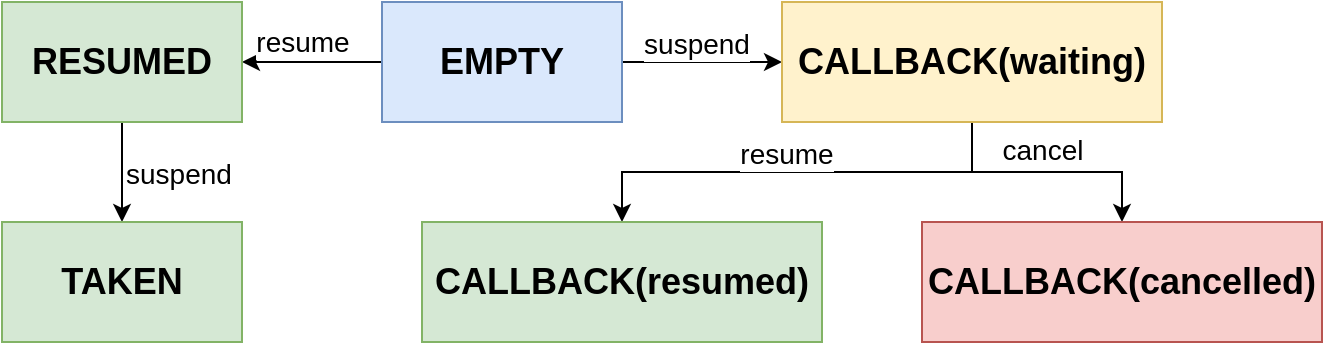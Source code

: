 <mxfile version="22.1.21" type="device">
  <diagram name="Page-1" id="t2hG8WztHcQz6JhaCs58">
    <mxGraphModel dx="1114" dy="596" grid="1" gridSize="10" guides="1" tooltips="1" connect="1" arrows="1" fold="1" page="1" pageScale="1" pageWidth="850" pageHeight="1100" math="0" shadow="0">
      <root>
        <mxCell id="0" />
        <mxCell id="1" parent="0" />
        <mxCell id="XnPvESz1ggUDk7gX7ELK-7" style="edgeStyle=orthogonalEdgeStyle;rounded=0;orthogonalLoop=1;jettySize=auto;html=1;exitX=0;exitY=0.5;exitDx=0;exitDy=0;entryX=1;entryY=0.5;entryDx=0;entryDy=0;labelPosition=center;verticalLabelPosition=top;align=center;verticalAlign=bottom;fontSize=14;" edge="1" parent="1" source="XnPvESz1ggUDk7gX7ELK-1" target="XnPvESz1ggUDk7gX7ELK-2">
          <mxGeometry relative="1" as="geometry" />
        </mxCell>
        <mxCell id="XnPvESz1ggUDk7gX7ELK-15" value="resume" style="edgeLabel;html=1;align=center;verticalAlign=bottom;resizable=0;points=[];fontSize=14;labelPosition=center;verticalLabelPosition=top;" vertex="1" connectable="0" parent="XnPvESz1ggUDk7gX7ELK-7">
          <mxGeometry x="0.339" y="-2" relative="1" as="geometry">
            <mxPoint x="7" y="2" as="offset" />
          </mxGeometry>
        </mxCell>
        <mxCell id="XnPvESz1ggUDk7gX7ELK-9" style="edgeStyle=orthogonalEdgeStyle;rounded=0;orthogonalLoop=1;jettySize=auto;html=1;exitX=1;exitY=0.5;exitDx=0;exitDy=0;entryX=0;entryY=0.5;entryDx=0;entryDy=0;labelPosition=center;verticalLabelPosition=top;align=center;verticalAlign=bottom;fontSize=14;" edge="1" parent="1" source="XnPvESz1ggUDk7gX7ELK-1" target="XnPvESz1ggUDk7gX7ELK-4">
          <mxGeometry relative="1" as="geometry" />
        </mxCell>
        <mxCell id="XnPvESz1ggUDk7gX7ELK-14" value="suspend" style="edgeLabel;html=1;align=center;verticalAlign=bottom;resizable=0;points=[];fontSize=14;labelPosition=center;verticalLabelPosition=top;" vertex="1" connectable="0" parent="XnPvESz1ggUDk7gX7ELK-9">
          <mxGeometry x="-0.071" y="-1" relative="1" as="geometry">
            <mxPoint as="offset" />
          </mxGeometry>
        </mxCell>
        <mxCell id="XnPvESz1ggUDk7gX7ELK-1" value="&lt;font style=&quot;font-size: 18px;&quot;&gt;EMPTY&lt;/font&gt;" style="rounded=0;whiteSpace=wrap;html=1;fontStyle=1;fontSize=18;fillColor=#dae8fc;strokeColor=#6c8ebf;" vertex="1" parent="1">
          <mxGeometry x="330" y="70" width="120" height="60" as="geometry" />
        </mxCell>
        <mxCell id="XnPvESz1ggUDk7gX7ELK-8" style="edgeStyle=orthogonalEdgeStyle;rounded=0;orthogonalLoop=1;jettySize=auto;html=1;exitX=0.5;exitY=1;exitDx=0;exitDy=0;entryX=0.5;entryY=0;entryDx=0;entryDy=0;labelPosition=center;verticalLabelPosition=top;align=center;verticalAlign=bottom;fontSize=14;" edge="1" parent="1" source="XnPvESz1ggUDk7gX7ELK-2" target="XnPvESz1ggUDk7gX7ELK-3">
          <mxGeometry relative="1" as="geometry" />
        </mxCell>
        <mxCell id="XnPvESz1ggUDk7gX7ELK-16" value="suspend" style="edgeLabel;html=1;align=left;verticalAlign=middle;resizable=0;points=[];fontSize=14;labelPosition=right;verticalLabelPosition=middle;" vertex="1" connectable="0" parent="XnPvESz1ggUDk7gX7ELK-8">
          <mxGeometry x="0.029" relative="1" as="geometry">
            <mxPoint as="offset" />
          </mxGeometry>
        </mxCell>
        <mxCell id="XnPvESz1ggUDk7gX7ELK-2" value="RESUMED" style="rounded=0;whiteSpace=wrap;html=1;fontStyle=1;fontSize=18;fillColor=#d5e8d4;strokeColor=#82b366;" vertex="1" parent="1">
          <mxGeometry x="140" y="70" width="120" height="60" as="geometry" />
        </mxCell>
        <mxCell id="XnPvESz1ggUDk7gX7ELK-3" value="TAKEN" style="rounded=0;whiteSpace=wrap;html=1;fontStyle=1;fontSize=18;fillColor=#d5e8d4;strokeColor=#82b366;" vertex="1" parent="1">
          <mxGeometry x="140" y="180" width="120" height="60" as="geometry" />
        </mxCell>
        <mxCell id="XnPvESz1ggUDk7gX7ELK-10" style="edgeStyle=orthogonalEdgeStyle;rounded=0;orthogonalLoop=1;jettySize=auto;html=1;exitX=0.5;exitY=1;exitDx=0;exitDy=0;entryX=0.5;entryY=0;entryDx=0;entryDy=0;labelPosition=center;verticalLabelPosition=top;align=center;verticalAlign=bottom;fontSize=14;" edge="1" parent="1" source="XnPvESz1ggUDk7gX7ELK-4" target="XnPvESz1ggUDk7gX7ELK-6">
          <mxGeometry relative="1" as="geometry" />
        </mxCell>
        <mxCell id="XnPvESz1ggUDk7gX7ELK-13" value="cancel" style="edgeLabel;html=1;align=center;verticalAlign=bottom;resizable=0;points=[];fontSize=14;labelPosition=center;verticalLabelPosition=top;" vertex="1" connectable="0" parent="XnPvESz1ggUDk7gX7ELK-10">
          <mxGeometry x="-0.04" y="1" relative="1" as="geometry">
            <mxPoint as="offset" />
          </mxGeometry>
        </mxCell>
        <mxCell id="XnPvESz1ggUDk7gX7ELK-11" style="edgeStyle=orthogonalEdgeStyle;rounded=0;orthogonalLoop=1;jettySize=auto;html=1;exitX=0.5;exitY=1;exitDx=0;exitDy=0;entryX=0.5;entryY=0;entryDx=0;entryDy=0;labelPosition=center;verticalLabelPosition=top;align=center;verticalAlign=bottom;fontSize=14;" edge="1" parent="1" source="XnPvESz1ggUDk7gX7ELK-4" target="XnPvESz1ggUDk7gX7ELK-5">
          <mxGeometry relative="1" as="geometry" />
        </mxCell>
        <mxCell id="XnPvESz1ggUDk7gX7ELK-12" value="resume" style="edgeLabel;html=1;align=center;verticalAlign=bottom;resizable=0;points=[];labelPosition=center;verticalLabelPosition=top;fontSize=14;" vertex="1" connectable="0" parent="XnPvESz1ggUDk7gX7ELK-11">
          <mxGeometry x="0.051" y="1" relative="1" as="geometry">
            <mxPoint as="offset" />
          </mxGeometry>
        </mxCell>
        <mxCell id="XnPvESz1ggUDk7gX7ELK-4" value="CALLBACK(waiting)" style="rounded=0;whiteSpace=wrap;html=1;fontStyle=1;fontSize=18;fillColor=#fff2cc;strokeColor=#d6b656;" vertex="1" parent="1">
          <mxGeometry x="530" y="70" width="190" height="60" as="geometry" />
        </mxCell>
        <mxCell id="XnPvESz1ggUDk7gX7ELK-5" value="CALLBACK(resumed)" style="rounded=0;whiteSpace=wrap;html=1;fontStyle=1;fontSize=18;fillColor=#d5e8d4;strokeColor=#82b366;" vertex="1" parent="1">
          <mxGeometry x="350" y="180" width="200" height="60" as="geometry" />
        </mxCell>
        <mxCell id="XnPvESz1ggUDk7gX7ELK-6" value="CALLBACK(cancelled)" style="rounded=0;whiteSpace=wrap;html=1;fontStyle=1;fontSize=18;fillColor=#f8cecc;strokeColor=#b85450;" vertex="1" parent="1">
          <mxGeometry x="600" y="180" width="200" height="60" as="geometry" />
        </mxCell>
      </root>
    </mxGraphModel>
  </diagram>
</mxfile>
